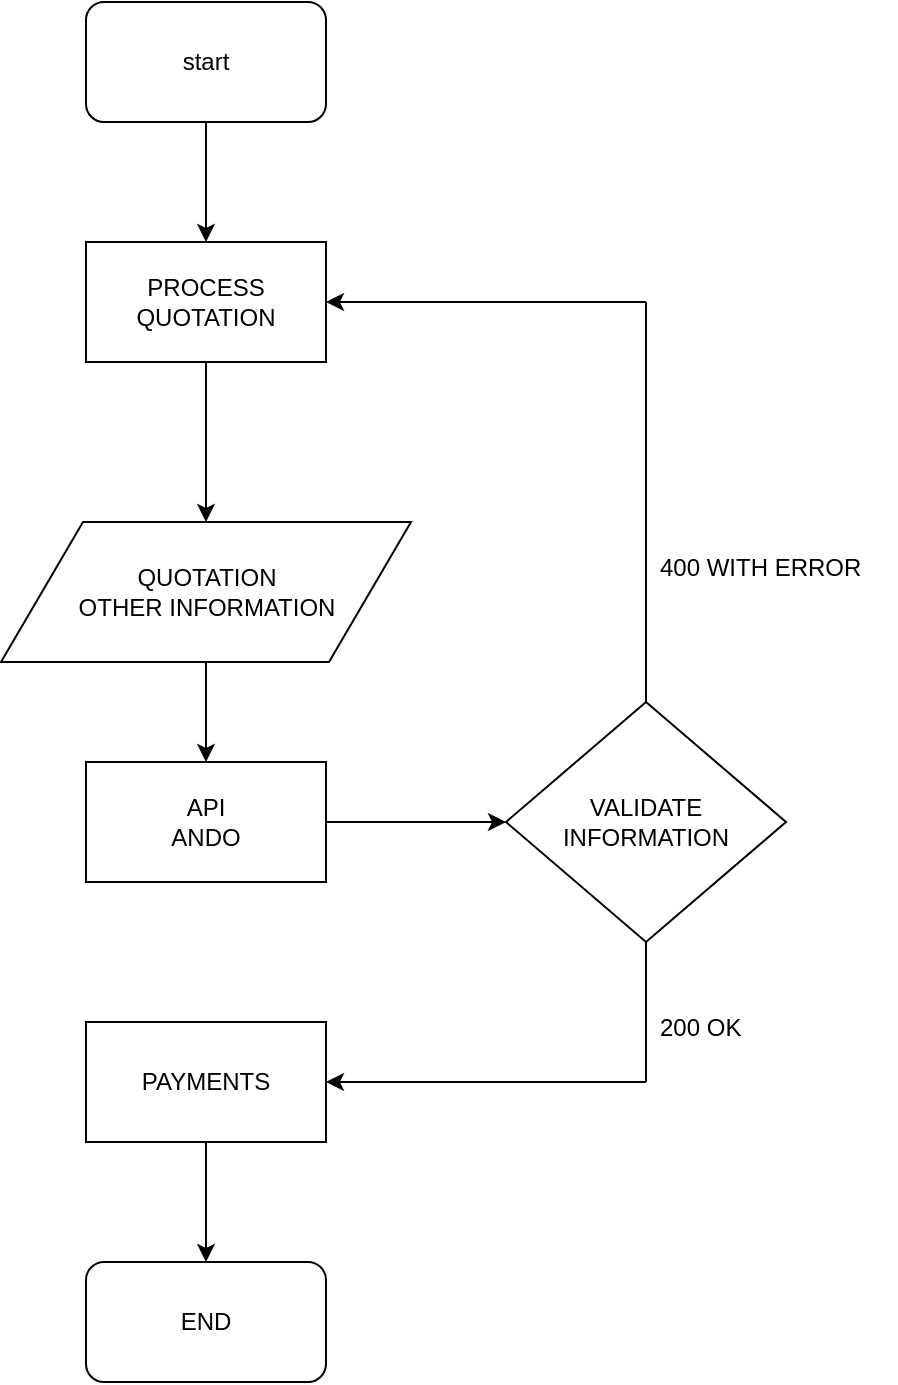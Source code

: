 <mxfile pages="1" version="11.2.9" type="github"><diagram id="7ePyAdtaxEE8l_ZEHcfM" name="Page-1"><mxGraphModel dx="1635" dy="854" grid="1" gridSize="10" guides="1" tooltips="1" connect="1" arrows="1" fold="1" page="1" pageScale="1" pageWidth="850" pageHeight="1100" math="0" shadow="0"><root><mxCell id="0"/><mxCell id="1" parent="0"/><mxCell id="u99e5oVJCficVI6_lh3V-8" style="edgeStyle=orthogonalEdgeStyle;rounded=0;orthogonalLoop=1;jettySize=auto;html=1;" edge="1" parent="1" source="u99e5oVJCficVI6_lh3V-1"><mxGeometry relative="1" as="geometry"><mxPoint x="430" y="180" as="targetPoint"/></mxGeometry></mxCell><mxCell id="u99e5oVJCficVI6_lh3V-1" value="start" style="rounded=1;whiteSpace=wrap;html=1;" vertex="1" parent="1"><mxGeometry x="370" y="60" width="120" height="60" as="geometry"/></mxCell><mxCell id="u99e5oVJCficVI6_lh3V-12" style="edgeStyle=orthogonalEdgeStyle;rounded=0;orthogonalLoop=1;jettySize=auto;html=1;" edge="1" parent="1" source="u99e5oVJCficVI6_lh3V-10" target="u99e5oVJCficVI6_lh3V-13"><mxGeometry relative="1" as="geometry"><mxPoint x="430" y="330" as="targetPoint"/></mxGeometry></mxCell><mxCell id="u99e5oVJCficVI6_lh3V-10" value="QUOTATION&lt;br&gt;OTHER INFORMATION" style="shape=parallelogram;perimeter=parallelogramPerimeter;whiteSpace=wrap;html=1;" vertex="1" parent="1"><mxGeometry x="327.5" y="320" width="205" height="70" as="geometry"/></mxCell><mxCell id="u99e5oVJCficVI6_lh3V-14" style="edgeStyle=orthogonalEdgeStyle;rounded=0;orthogonalLoop=1;jettySize=auto;html=1;" edge="1" parent="1" source="u99e5oVJCficVI6_lh3V-13" target="u99e5oVJCficVI6_lh3V-16"><mxGeometry relative="1" as="geometry"><mxPoint x="620" y="330" as="targetPoint"/></mxGeometry></mxCell><mxCell id="u99e5oVJCficVI6_lh3V-13" value="API&lt;br&gt;ANDO" style="rounded=0;whiteSpace=wrap;html=1;" vertex="1" parent="1"><mxGeometry x="370" y="440" width="120" height="60" as="geometry"/></mxCell><mxCell id="u99e5oVJCficVI6_lh3V-16" value="VALIDATE&lt;br&gt;INFORMATION" style="rhombus;whiteSpace=wrap;html=1;" vertex="1" parent="1"><mxGeometry x="580" y="410" width="140" height="120" as="geometry"/></mxCell><mxCell id="u99e5oVJCficVI6_lh3V-19" style="edgeStyle=orthogonalEdgeStyle;rounded=0;orthogonalLoop=1;jettySize=auto;html=1;entryX=0.5;entryY=0;entryDx=0;entryDy=0;" edge="1" parent="1" source="u99e5oVJCficVI6_lh3V-18" target="u99e5oVJCficVI6_lh3V-10"><mxGeometry relative="1" as="geometry"/></mxCell><mxCell id="u99e5oVJCficVI6_lh3V-18" value="PROCESS QUOTATION" style="rounded=0;whiteSpace=wrap;html=1;" vertex="1" parent="1"><mxGeometry x="370" y="180" width="120" height="60" as="geometry"/></mxCell><mxCell id="u99e5oVJCficVI6_lh3V-22" value="" style="endArrow=none;html=1;exitX=0.5;exitY=0;exitDx=0;exitDy=0;" edge="1" parent="1" source="u99e5oVJCficVI6_lh3V-16"><mxGeometry width="50" height="50" relative="1" as="geometry"><mxPoint x="590" y="270" as="sourcePoint"/><mxPoint x="650" y="210" as="targetPoint"/></mxGeometry></mxCell><mxCell id="u99e5oVJCficVI6_lh3V-25" value="" style="endArrow=classic;html=1;entryX=1;entryY=0.5;entryDx=0;entryDy=0;" edge="1" parent="1" target="u99e5oVJCficVI6_lh3V-18"><mxGeometry width="50" height="50" relative="1" as="geometry"><mxPoint x="650" y="210" as="sourcePoint"/><mxPoint x="670" y="160" as="targetPoint"/></mxGeometry></mxCell><mxCell id="u99e5oVJCficVI6_lh3V-26" value="400 WITH ERROR" style="text;html=1;resizable=0;points=[];autosize=1;align=left;verticalAlign=top;spacingTop=-4;" vertex="1" parent="1"><mxGeometry x="655" y="333" width="120" height="10" as="geometry"/></mxCell><mxCell id="u99e5oVJCficVI6_lh3V-38" style="edgeStyle=orthogonalEdgeStyle;rounded=0;orthogonalLoop=1;jettySize=auto;html=1;" edge="1" parent="1" source="u99e5oVJCficVI6_lh3V-31" target="u99e5oVJCficVI6_lh3V-39"><mxGeometry relative="1" as="geometry"><mxPoint x="430" y="720" as="targetPoint"/></mxGeometry></mxCell><mxCell id="u99e5oVJCficVI6_lh3V-31" value="PAYMENTS" style="rounded=0;whiteSpace=wrap;html=1;" vertex="1" parent="1"><mxGeometry x="370" y="570" width="120" height="60" as="geometry"/></mxCell><mxCell id="u99e5oVJCficVI6_lh3V-33" value="" style="endArrow=none;html=1;entryX=0.5;entryY=1;entryDx=0;entryDy=0;" edge="1" parent="1" target="u99e5oVJCficVI6_lh3V-16"><mxGeometry width="50" height="50" relative="1" as="geometry"><mxPoint x="650" y="600" as="sourcePoint"/><mxPoint x="675" y="560" as="targetPoint"/></mxGeometry></mxCell><mxCell id="u99e5oVJCficVI6_lh3V-34" value="" style="endArrow=classic;html=1;entryX=1;entryY=0.5;entryDx=0;entryDy=0;" edge="1" parent="1" target="u99e5oVJCficVI6_lh3V-31"><mxGeometry width="50" height="50" relative="1" as="geometry"><mxPoint x="650" y="600" as="sourcePoint"/><mxPoint x="650" y="575" as="targetPoint"/></mxGeometry></mxCell><mxCell id="u99e5oVJCficVI6_lh3V-35" value="200 OK" style="text;html=1;resizable=0;points=[];autosize=1;align=left;verticalAlign=top;spacingTop=-4;" vertex="1" parent="1"><mxGeometry x="655" y="563" width="60" height="10" as="geometry"/></mxCell><mxCell id="u99e5oVJCficVI6_lh3V-39" value="END" style="rounded=1;whiteSpace=wrap;html=1;" vertex="1" parent="1"><mxGeometry x="370" y="690" width="120" height="60" as="geometry"/></mxCell></root></mxGraphModel></diagram></mxfile>
